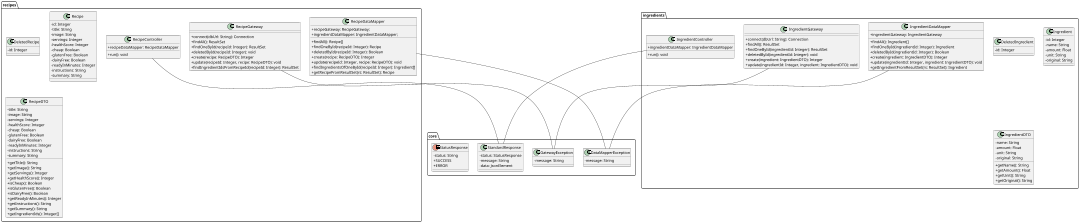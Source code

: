 @startuml
scale 1080 width
skinparam classAttributeIconSize 0

package core <<Folder>> {
  class DataMapperException {
    -message: String
  }
  class GatewayException {
    -message: String
  }
  class StandardResponse {
    -status: StatusResponse
    -message: String
    -data: JsonElement
  }
  enum StatusResponse {
    -status: String
    +SUCCESS
    +ERROR
  }
}

package recipes <<Folder>> {
  class DeletedRecipe {
    -id: Integer
  }
  class Recipe {
    -id: Integer
    -title: String
    -image: String
    -servings: Integer
    -healthScore: Integer
    -cheap: Boolean
    -glutenFree: Boolean
    -dairyFree: Boolean
    -readyInMinutes: Integer
    -instructions: String
    -summary: String
  }
  class RecipeDTO {
    -title: String
    -image: String
    -servings: Integer
    -healthScore: Integer
    -cheap: Boolean
    -glutenFree: Boolean
    -dairyFree: Boolean
    -readyInMinutes: Integer
    -instructions: String
    -summary: String

    +getTitle(): String
    +getImage(): String
    +getServings(): Integer
    +getHealthScore(): Integer
    +isCheap(): Boolean
    +isGlutenFree(): Boolean
    +isDairyFree(): Boolean
    +getReadyInMinutes(): Integer
    +getInstructions(): String
    +getSummary(): String
    +getIngredientIds(): Integer[]
  }
  class RecipeController {
    +recipeDataMapper: RecipeDataMapper
    +run(): void
  }
  class RecipeDataMapper {
    +recipeGateway: RecipeGateway;
    +ingredientDataMapper: IngredientDataMapper;
    +findAll(): Recipe[]
    +findOneById(recipeId: Integer): Recipe
    +deletedById(recipeId: Integer): Boolean
    +create(recipe: RecipeDTO): Integer
    +update(recipeId: Integer, recipe: RecipeDTO): void
    +findIngredientsOfOneById(recipeId: Integer): Ingredient[]
    +getRecipeFromResultSet(rs: ResultSet): Recipe
  }
  class RecipeGateway {
    +connect(dbUrl: String): Connection
    +findAll(): ResultSet
    +findOneById(recipeId: Integer): ResultSet
    +deletedById(recipeId: Integer): void
    +create(recipe: RecipeDTO): Integer
    +update(recipeId: Integer, recipe: RecipeDTO): void
    +findIngredientIdsFromRecipeId(recipeId: Integer): ResultSet
  }
}

package ingredients <<Folder>> {
  class DeletedIngredient {
    -id: Integer
  }
  class Ingredient {
    -id: Integer
    -name: String
    -amount: Float
    -unit: String
    -original: String
  }
  class IngredientDTO {
    -name: String
    -amount: Float
    -unit: String
    -original: String

    +getName(): String 
    +getAmount(): Float
    +getUnit(): String 
    +getOriginal(): String 
  }
  class IngredientController {
    +ingredientDataMapper: IngredientDataMapper
    +run(): void
  }
  class IngredientDataMapper {
    +ingredientGateway: IngredientGateway
    +findAll(): Ingredient[]
    +findOneById(ingredientId: Integer): Ingredient
    +deletedById(ingredientId: Integer): Boolean
    +create(ingredient: IngredientDTO): Integer
    +update(ingredientId: Integer, ingredient: IngredientDTO): void
    +getIngredientFromResultSet(rs: ResultSet): Ingredient
  }
  class IngredientGateway {
    +connect(dbUrl: String): Connection
    +findAll(): ResultSet
    +findOneById(ingredientId: Integer): ResultSet
    +deletedById(ingredientId: Integer): void
    +create(ingredient: IngredientDTO): Integer
    +update(ingredientId: Integer, ingredient: IngredientDTO): void
  }
}

RecipeDataMapper -- DataMapperException
IngredientDataMapper -- DataMapperException

RecipeGateway -- GatewayException
IngredientGateway -- GatewayException

RecipeController -- StandardResponse
IngredientController -- StandardResponse
@enduml
